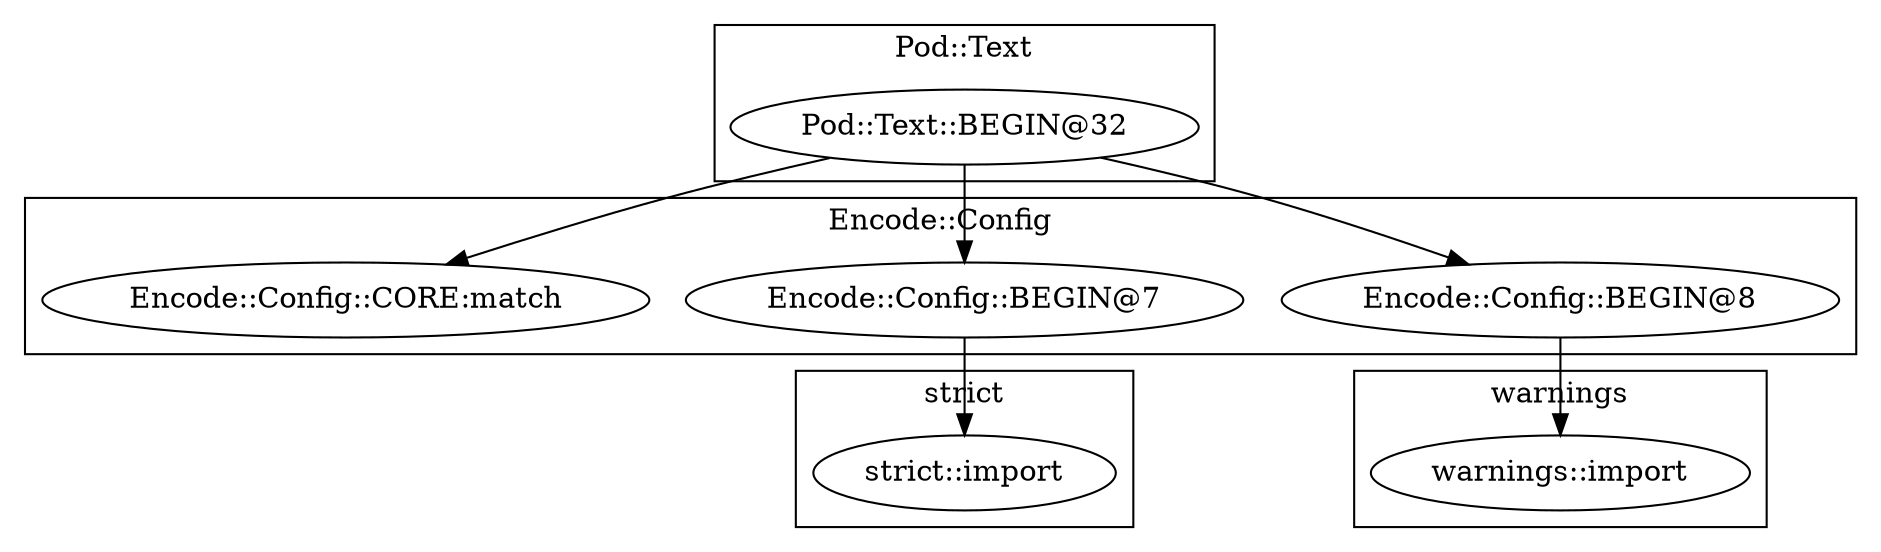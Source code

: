 digraph {
graph [overlap=false]
subgraph cluster_Pod_Text {
	label="Pod::Text";
	"Pod::Text::BEGIN@32";
}
subgraph cluster_warnings {
	label="warnings";
	"warnings::import";
}
subgraph cluster_strict {
	label="strict";
	"strict::import";
}
subgraph cluster_Encode_Config {
	label="Encode::Config";
	"Encode::Config::BEGIN@7";
	"Encode::Config::BEGIN@8";
	"Encode::Config::CORE:match";
}
"Pod::Text::BEGIN@32" -> "Encode::Config::BEGIN@8";
"Pod::Text::BEGIN@32" -> "Encode::Config::CORE:match";
"Pod::Text::BEGIN@32" -> "Encode::Config::BEGIN@7";
"Encode::Config::BEGIN@8" -> "warnings::import";
"Encode::Config::BEGIN@7" -> "strict::import";
}
